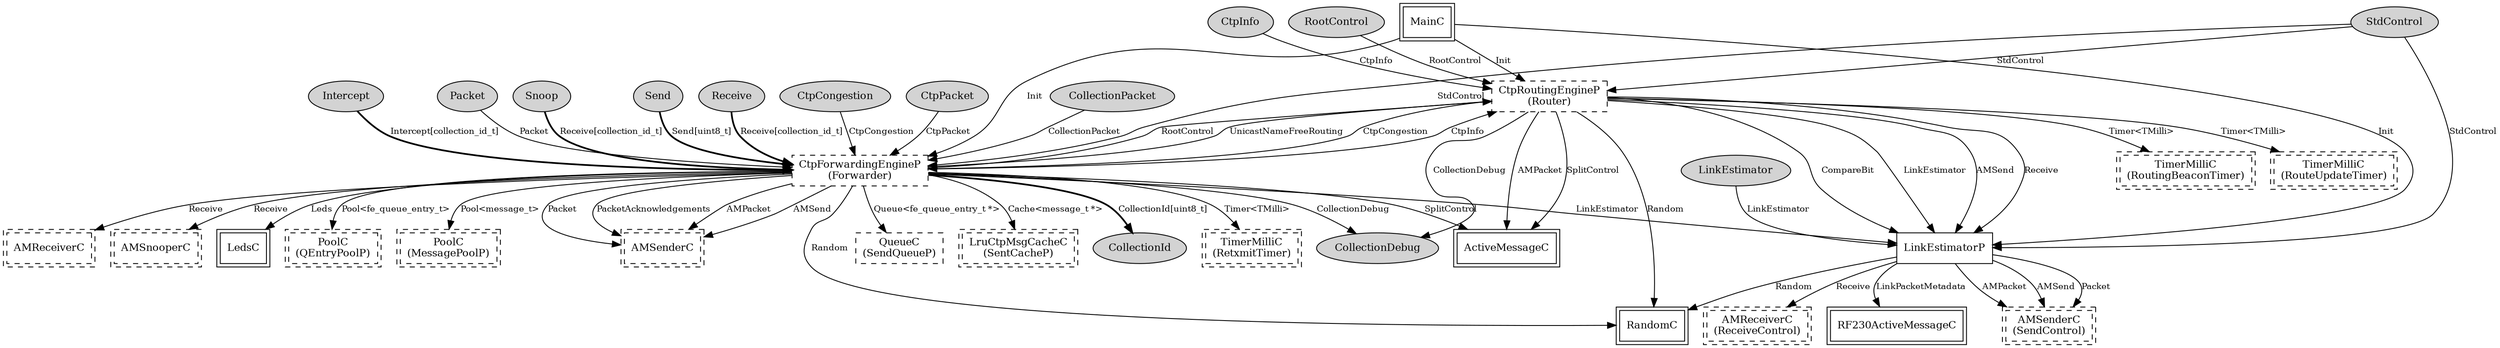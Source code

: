 digraph "tos.lib.net.ctp.CtpP" {
  n0x2ace82cd8020 [shape=ellipse, style=filled, label="RootControl", fontsize=12];
  "CtpP.Router" [fontsize=12, shape=box, style=dashed, label="CtpRoutingEngineP\n(Router)", URL="../chtml/tos.lib.net.ctp.CtpRoutingEngineP.html"];
  n0x2ace82cdf020 [shape=ellipse, style=filled, label="CollectionPacket", fontsize=12];
  "CtpP.Forwarder" [fontsize=12, shape=box, style=dashed, label="CtpForwardingEngineP\n(Forwarder)", URL="../chtml/tos.lib.net.ctp.CtpForwardingEngineP.html"];
  n0x2ace82cd2568 [shape=ellipse, style=filled, label="LinkEstimator", fontsize=12];
  "LinkEstimatorP" [fontsize=12, shape=box, URL="../chtml/tos.lib.net.4bitle.LinkEstimatorP.html"];
  n0x2ace82ce1d00 [shape=ellipse, style=filled, label="Intercept", fontsize=12];
  "CtpP.Forwarder" [fontsize=12, shape=box, style=dashed, label="CtpForwardingEngineP\n(Forwarder)", URL="../chtml/tos.lib.net.ctp.CtpForwardingEngineP.html"];
  n0x2ace82ce0328 [shape=ellipse, style=filled, label="Packet", fontsize=12];
  "CtpP.Forwarder" [fontsize=12, shape=box, style=dashed, label="CtpForwardingEngineP\n(Forwarder)", URL="../chtml/tos.lib.net.ctp.CtpForwardingEngineP.html"];
  n0x2ace82ce11c8 [shape=ellipse, style=filled, label="Snoop", fontsize=12];
  "CtpP.Forwarder" [fontsize=12, shape=box, style=dashed, label="CtpForwardingEngineP\n(Forwarder)", URL="../chtml/tos.lib.net.ctp.CtpForwardingEngineP.html"];
  n0x2ace82c8d3f0 [shape=ellipse, style=filled, label="Send", fontsize=12];
  "CtpP.Forwarder" [fontsize=12, shape=box, style=dashed, label="CtpForwardingEngineP\n(Forwarder)", URL="../chtml/tos.lib.net.ctp.CtpForwardingEngineP.html"];
  n0x2ace82cddb58 [shape=ellipse, style=filled, label="CtpInfo", fontsize=12];
  "CtpP.Router" [fontsize=12, shape=box, style=dashed, label="CtpRoutingEngineP\n(Router)", URL="../chtml/tos.lib.net.ctp.CtpRoutingEngineP.html"];
  n0x2ace82c8c560 [shape=ellipse, style=filled, label="Receive", fontsize=12];
  "CtpP.Forwarder" [fontsize=12, shape=box, style=dashed, label="CtpForwardingEngineP\n(Forwarder)", URL="../chtml/tos.lib.net.ctp.CtpForwardingEngineP.html"];
  n0x2ace82cd9788 [shape=ellipse, style=filled, label="CtpCongestion", fontsize=12];
  "CtpP.Forwarder" [fontsize=12, shape=box, style=dashed, label="CtpForwardingEngineP\n(Forwarder)", URL="../chtml/tos.lib.net.ctp.CtpForwardingEngineP.html"];
  n0x2ace82cdfdc0 [shape=ellipse, style=filled, label="CtpPacket", fontsize=12];
  "CtpP.Forwarder" [fontsize=12, shape=box, style=dashed, label="CtpForwardingEngineP\n(Forwarder)", URL="../chtml/tos.lib.net.ctp.CtpForwardingEngineP.html"];
  n0x2ace82c90720 [shape=ellipse, style=filled, label="StdControl", fontsize=12];
  "LinkEstimatorP" [fontsize=12, shape=box, URL="../chtml/tos.lib.net.4bitle.LinkEstimatorP.html"];
  "CtpP.Router" [fontsize=12, shape=box, style=dashed, label="CtpRoutingEngineP\n(Router)", URL="../chtml/tos.lib.net.ctp.CtpRoutingEngineP.html"];
  "CtpP.Forwarder" [fontsize=12, shape=box, style=dashed, label="CtpForwardingEngineP\n(Forwarder)", URL="../chtml/tos.lib.net.ctp.CtpForwardingEngineP.html"];
  "CtpP.Forwarder" [fontsize=12, shape=box, style=dashed, label="CtpForwardingEngineP\n(Forwarder)", URL="../chtml/tos.lib.net.ctp.CtpForwardingEngineP.html"];
  n0x2ace82cd1020 [shape=ellipse, style=filled, label="CollectionId", fontsize=12];
  "CtpP.Forwarder" [fontsize=12, shape=box, style=dashed, label="CtpForwardingEngineP\n(Forwarder)", URL="../chtml/tos.lib.net.ctp.CtpForwardingEngineP.html"];
  "CtpP.QEntryPoolP" [fontsize=12, shape=box,peripheries=2, style=dashed, label="PoolC\n(QEntryPoolP)", URL="../chtml/tos.system.PoolC.html"];
  "CtpP.Forwarder" [fontsize=12, shape=box, style=dashed, label="CtpForwardingEngineP\n(Forwarder)", URL="../chtml/tos.lib.net.ctp.CtpForwardingEngineP.html"];
  "CtpP.MessagePoolP" [fontsize=12, shape=box,peripheries=2, style=dashed, label="PoolC\n(MessagePoolP)", URL="../chtml/tos.system.PoolC.html"];
  "CtpP.Forwarder" [fontsize=12, shape=box, style=dashed, label="CtpForwardingEngineP\n(Forwarder)", URL="../chtml/tos.lib.net.ctp.CtpForwardingEngineP.html"];
  "CtpP.SendQueueP" [fontsize=12, shape=box, style=dashed, label="QueueC\n(SendQueueP)", URL="../chtml/tos.system.QueueC.html"];
  "CtpP.Forwarder" [fontsize=12, shape=box, style=dashed, label="CtpForwardingEngineP\n(Forwarder)", URL="../chtml/tos.lib.net.ctp.CtpForwardingEngineP.html"];
  "CtpP.SentCacheP" [fontsize=12, shape=box,peripheries=2, style=dashed, label="LruCtpMsgCacheC\n(SentCacheP)", URL="../chtml/tos.lib.net.ctp.LruCtpMsgCacheC.html"];
  "CtpP.Forwarder" [fontsize=12, shape=box, style=dashed, label="CtpForwardingEngineP\n(Forwarder)", URL="../chtml/tos.lib.net.ctp.CtpForwardingEngineP.html"];
  "MainC" [fontsize=12, shape=box,peripheries=2, URL="../chtml/tos.system.MainC.html"];
  "LinkEstimatorP" [fontsize=12, shape=box, URL="../chtml/tos.lib.net.4bitle.LinkEstimatorP.html"];
  "CtpP.Forwarder" [fontsize=12, shape=box, style=dashed, label="CtpForwardingEngineP\n(Forwarder)", URL="../chtml/tos.lib.net.ctp.CtpForwardingEngineP.html"];
  "CtpP.Router" [fontsize=12, shape=box, style=dashed, label="CtpRoutingEngineP\n(Router)", URL="../chtml/tos.lib.net.ctp.CtpRoutingEngineP.html"];
  "CtpP.Router" [fontsize=12, shape=box, style=dashed, label="CtpRoutingEngineP\n(Router)", URL="../chtml/tos.lib.net.ctp.CtpRoutingEngineP.html"];
  "LinkEstimatorP" [fontsize=12, shape=box, URL="../chtml/tos.lib.net.4bitle.LinkEstimatorP.html"];
  "CtpP.Router" [fontsize=12, shape=box, style=dashed, label="CtpRoutingEngineP\n(Router)", URL="../chtml/tos.lib.net.ctp.CtpRoutingEngineP.html"];
  "LinkEstimatorP" [fontsize=12, shape=box, URL="../chtml/tos.lib.net.4bitle.LinkEstimatorP.html"];
  "CtpP.Router" [fontsize=12, shape=box, style=dashed, label="CtpRoutingEngineP\n(Router)", URL="../chtml/tos.lib.net.ctp.CtpRoutingEngineP.html"];
  "CtpP.Router" [fontsize=12, shape=box, style=dashed, label="CtpRoutingEngineP\n(Router)", URL="../chtml/tos.lib.net.ctp.CtpRoutingEngineP.html"];
  "LinkEstimatorP" [fontsize=12, shape=box, URL="../chtml/tos.lib.net.4bitle.LinkEstimatorP.html"];
  "CtpP.Router" [fontsize=12, shape=box, style=dashed, label="CtpRoutingEngineP\n(Router)", URL="../chtml/tos.lib.net.ctp.CtpRoutingEngineP.html"];
  "ActiveMessageC" [fontsize=12, shape=box,peripheries=2, URL="../chtml/tos.platforms.iris.ActiveMessageC.html"];
  "CtpP.Router" [fontsize=12, shape=box, style=dashed, label="CtpRoutingEngineP\n(Router)", URL="../chtml/tos.lib.net.ctp.CtpRoutingEngineP.html"];
  "ActiveMessageC" [fontsize=12, shape=box,peripheries=2, URL="../chtml/tos.platforms.iris.ActiveMessageC.html"];
  "CtpP.Router" [fontsize=12, shape=box, style=dashed, label="CtpRoutingEngineP\n(Router)", URL="../chtml/tos.lib.net.ctp.CtpRoutingEngineP.html"];
  "CtpP.RoutingBeaconTimer" [fontsize=12, shape=box,peripheries=2, style=dashed, label="TimerMilliC\n(RoutingBeaconTimer)", URL="../chtml/tos.system.TimerMilliC.html"];
  "CtpP.Router" [fontsize=12, shape=box, style=dashed, label="CtpRoutingEngineP\n(Router)", URL="../chtml/tos.lib.net.ctp.CtpRoutingEngineP.html"];
  "CtpP.RouteUpdateTimer" [fontsize=12, shape=box,peripheries=2, style=dashed, label="TimerMilliC\n(RouteUpdateTimer)", URL="../chtml/tos.system.TimerMilliC.html"];
  "CtpP.Router" [fontsize=12, shape=box, style=dashed, label="CtpRoutingEngineP\n(Router)", URL="../chtml/tos.lib.net.ctp.CtpRoutingEngineP.html"];
  n0x2ace82cd1750 [shape=ellipse, style=filled, label="CollectionDebug", fontsize=12];
  "CtpP.Forwarder" [fontsize=12, shape=box, style=dashed, label="CtpForwardingEngineP\n(Forwarder)", URL="../chtml/tos.lib.net.ctp.CtpForwardingEngineP.html"];
  "CtpP.Forwarder" [fontsize=12, shape=box, style=dashed, label="CtpForwardingEngineP\n(Forwarder)", URL="../chtml/tos.lib.net.ctp.CtpForwardingEngineP.html"];
  "CtpP.Router" [fontsize=12, shape=box, style=dashed, label="CtpRoutingEngineP\n(Router)", URL="../chtml/tos.lib.net.ctp.CtpRoutingEngineP.html"];
  "CtpP.Forwarder" [fontsize=12, shape=box, style=dashed, label="CtpForwardingEngineP\n(Forwarder)", URL="../chtml/tos.lib.net.ctp.CtpForwardingEngineP.html"];
  "CtpP.RetxmitTimer" [fontsize=12, shape=box,peripheries=2, style=dashed, label="TimerMilliC\n(RetxmitTimer)", URL="../chtml/tos.system.TimerMilliC.html"];
  "CtpP.Router" [fontsize=12, shape=box, style=dashed, label="CtpRoutingEngineP\n(Router)", URL="../chtml/tos.lib.net.ctp.CtpRoutingEngineP.html"];
  "RandomC" [fontsize=12, shape=box,peripheries=2, URL="../chtml/tos.system.RandomC.html"];
  "CtpP.Forwarder" [fontsize=12, shape=box, style=dashed, label="CtpForwardingEngineP\n(Forwarder)", URL="../chtml/tos.lib.net.ctp.CtpForwardingEngineP.html"];
  "CtpP.Forwarder" [fontsize=12, shape=box, style=dashed, label="CtpForwardingEngineP\n(Forwarder)", URL="../chtml/tos.lib.net.ctp.CtpForwardingEngineP.html"];
  "CtpP.AMSenderC" [fontsize=12, shape=box,peripheries=2, style=dashed, label="AMSenderC", URL="../chtml/tos.system.AMSenderC.html"];
  "CtpP.Forwarder" [fontsize=12, shape=box, style=dashed, label="CtpForwardingEngineP\n(Forwarder)", URL="../chtml/tos.lib.net.ctp.CtpForwardingEngineP.html"];
  "CtpP.AMReceiverC" [fontsize=12, shape=box,peripheries=2, style=dashed, label="AMReceiverC", URL="../chtml/tos.system.AMReceiverC.html"];
  "CtpP.Forwarder" [fontsize=12, shape=box, style=dashed, label="CtpForwardingEngineP\n(Forwarder)", URL="../chtml/tos.lib.net.ctp.CtpForwardingEngineP.html"];
  "CtpP.AMSnooperC" [fontsize=12, shape=box,peripheries=2, style=dashed, label="AMSnooperC", URL="../chtml/tos.system.AMSnooperC.html"];
  "CtpP.Forwarder" [fontsize=12, shape=box, style=dashed, label="CtpForwardingEngineP\n(Forwarder)", URL="../chtml/tos.lib.net.ctp.CtpForwardingEngineP.html"];
  "CtpP.AMSenderC" [fontsize=12, shape=box,peripheries=2, style=dashed, label="AMSenderC", URL="../chtml/tos.system.AMSenderC.html"];
  "CtpP.Forwarder" [fontsize=12, shape=box, style=dashed, label="CtpForwardingEngineP\n(Forwarder)", URL="../chtml/tos.lib.net.ctp.CtpForwardingEngineP.html"];
  "CtpP.Forwarder" [fontsize=12, shape=box, style=dashed, label="CtpForwardingEngineP\n(Forwarder)", URL="../chtml/tos.lib.net.ctp.CtpForwardingEngineP.html"];
  "CtpP.Router" [fontsize=12, shape=box, style=dashed, label="CtpRoutingEngineP\n(Router)", URL="../chtml/tos.lib.net.ctp.CtpRoutingEngineP.html"];
  "CtpP.Forwarder" [fontsize=12, shape=box, style=dashed, label="CtpForwardingEngineP\n(Forwarder)", URL="../chtml/tos.lib.net.ctp.CtpForwardingEngineP.html"];
  "CtpP.Forwarder" [fontsize=12, shape=box, style=dashed, label="CtpForwardingEngineP\n(Forwarder)", URL="../chtml/tos.lib.net.ctp.CtpForwardingEngineP.html"];
  "CtpP.AMSenderC" [fontsize=12, shape=box,peripheries=2, style=dashed, label="AMSenderC", URL="../chtml/tos.system.AMSenderC.html"];
  "CtpP.Forwarder" [fontsize=12, shape=box, style=dashed, label="CtpForwardingEngineP\n(Forwarder)", URL="../chtml/tos.lib.net.ctp.CtpForwardingEngineP.html"];
  "CtpP.AMSenderC" [fontsize=12, shape=box,peripheries=2, style=dashed, label="AMSenderC", URL="../chtml/tos.system.AMSenderC.html"];
  "CtpP.Forwarder" [fontsize=12, shape=box, style=dashed, label="CtpForwardingEngineP\n(Forwarder)", URL="../chtml/tos.lib.net.ctp.CtpForwardingEngineP.html"];
  "LedsC" [fontsize=12, shape=box,peripheries=2, URL="../chtml/tos.system.LedsC.html"];
  "LinkEstimatorP" [fontsize=12, shape=box, URL="../chtml/tos.lib.net.4bitle.LinkEstimatorP.html"];
  "LinkEstimatorP" [fontsize=12, shape=box, URL="../chtml/tos.lib.net.4bitle.LinkEstimatorP.html"];
  "CtpP.SendControl" [fontsize=12, shape=box,peripheries=2, style=dashed, label="AMSenderC\n(SendControl)", URL="../chtml/tos.system.AMSenderC.html"];
  "LinkEstimatorP" [fontsize=12, shape=box, URL="../chtml/tos.lib.net.4bitle.LinkEstimatorP.html"];
  "CtpP.ReceiveControl" [fontsize=12, shape=box,peripheries=2, style=dashed, label="AMReceiverC\n(ReceiveControl)", URL="../chtml/tos.system.AMReceiverC.html"];
  "LinkEstimatorP" [fontsize=12, shape=box, URL="../chtml/tos.lib.net.4bitle.LinkEstimatorP.html"];
  "CtpP.SendControl" [fontsize=12, shape=box,peripheries=2, style=dashed, label="AMSenderC\n(SendControl)", URL="../chtml/tos.system.AMSenderC.html"];
  "LinkEstimatorP" [fontsize=12, shape=box, URL="../chtml/tos.lib.net.4bitle.LinkEstimatorP.html"];
  "CtpP.SendControl" [fontsize=12, shape=box,peripheries=2, style=dashed, label="AMSenderC\n(SendControl)", URL="../chtml/tos.system.AMSenderC.html"];
  "LinkEstimatorP" [fontsize=12, shape=box, URL="../chtml/tos.lib.net.4bitle.LinkEstimatorP.html"];
  "RF230ActiveMessageC" [fontsize=12, shape=box,peripheries=2, URL="../chtml/tos.chips.rf230.RF230ActiveMessageC.html"];
  "n0x2ace82cd8020" -> "CtpP.Router" [label="RootControl", URL="../ihtml/tos.lib.net.RootControl.html", fontsize=10];
  "n0x2ace82cdf020" -> "CtpP.Forwarder" [label="CollectionPacket", URL="../ihtml/tos.lib.net.CollectionPacket.html", fontsize=10];
  "n0x2ace82cd2568" -> "LinkEstimatorP" [label="LinkEstimator", URL="../ihtml/tos.lib.net.4bitle.LinkEstimator.html", fontsize=10];
  "n0x2ace82ce1d00" -> "CtpP.Forwarder" [label="Intercept[collection_id_t]", style=bold, URL="../ihtml/tos.interfaces.Intercept.html", fontsize=10];
  "n0x2ace82ce0328" -> "CtpP.Forwarder" [label="Packet", URL="../ihtml/tos.interfaces.Packet.html", fontsize=10];
  "n0x2ace82ce11c8" -> "CtpP.Forwarder" [label="Receive[collection_id_t]", style=bold, URL="../ihtml/tos.interfaces.Receive.html", fontsize=10];
  "n0x2ace82c8d3f0" -> "CtpP.Forwarder" [label="Send[uint8_t]", style=bold, URL="../ihtml/tos.interfaces.Send.html", fontsize=10];
  "n0x2ace82cddb58" -> "CtpP.Router" [label="CtpInfo", URL="../ihtml/tos.lib.net.ctp.CtpInfo.html", fontsize=10];
  "n0x2ace82c8c560" -> "CtpP.Forwarder" [label="Receive[collection_id_t]", style=bold, URL="../ihtml/tos.interfaces.Receive.html", fontsize=10];
  "n0x2ace82cd9788" -> "CtpP.Forwarder" [label="CtpCongestion", URL="../ihtml/tos.lib.net.ctp.CtpCongestion.html", fontsize=10];
  "n0x2ace82cdfdc0" -> "CtpP.Forwarder" [label="CtpPacket", URL="../ihtml/tos.lib.net.ctp.CtpPacket.html", fontsize=10];
  "n0x2ace82c90720" -> "LinkEstimatorP" [label="StdControl", URL="../ihtml/tos.interfaces.StdControl.html", fontsize=10];
  "n0x2ace82c90720" -> "CtpP.Router" [label="StdControl", URL="../ihtml/tos.interfaces.StdControl.html", fontsize=10];
  "n0x2ace82c90720" -> "CtpP.Forwarder" [label="StdControl", URL="../ihtml/tos.interfaces.StdControl.html", fontsize=10];
  "CtpP.Forwarder" -> "n0x2ace82cd1020" [label="CollectionId[uint8_t]", style=bold, URL="../ihtml/tos.lib.net.CollectionId.html", fontsize=10];
  "CtpP.Forwarder" -> "CtpP.QEntryPoolP" [label="Pool<fe_queue_entry_t>", URL="../ihtml/tos.interfaces.Pool.html", fontsize=10];
  "CtpP.Forwarder" -> "CtpP.MessagePoolP" [label="Pool<message_t>", URL="../ihtml/tos.interfaces.Pool.html", fontsize=10];
  "CtpP.Forwarder" -> "CtpP.SendQueueP" [label="Queue<fe_queue_entry_t *>", URL="../ihtml/tos.interfaces.Queue.html", fontsize=10];
  "CtpP.Forwarder" -> "CtpP.SentCacheP" [label="Cache<message_t *>", URL="../ihtml/tos.interfaces.Cache.html", fontsize=10];
  "CtpP.Forwarder" -> "LinkEstimatorP" [label="LinkEstimator", URL="../ihtml/tos.lib.net.4bitle.LinkEstimator.html", fontsize=10];
  "MainC" -> "LinkEstimatorP" [label="Init", URL="../ihtml/tos.interfaces.Init.html", fontsize=10];
  "MainC" -> "CtpP.Forwarder" [label="Init", URL="../ihtml/tos.interfaces.Init.html", fontsize=10];
  "MainC" -> "CtpP.Router" [label="Init", URL="../ihtml/tos.interfaces.Init.html", fontsize=10];
  "CtpP.Router" -> "LinkEstimatorP" [label="AMSend", URL="../ihtml/tos.interfaces.AMSend.html", fontsize=10];
  "CtpP.Router" -> "LinkEstimatorP" [label="Receive", URL="../ihtml/tos.interfaces.Receive.html", fontsize=10];
  "CtpP.Router" -> "LinkEstimatorP" [label="LinkEstimator", URL="../ihtml/tos.lib.net.4bitle.LinkEstimator.html", fontsize=10];
  "CtpP.Router" -> "LinkEstimatorP" [label="CompareBit", URL="../ihtml/tos.lib.net.ctp.CompareBit.html", fontsize=10];
  "CtpP.Router" -> "ActiveMessageC" [label="AMPacket", URL="../ihtml/tos.interfaces.AMPacket.html", fontsize=10];
  "CtpP.Router" -> "ActiveMessageC" [label="SplitControl", URL="../ihtml/tos.interfaces.SplitControl.html", fontsize=10];
  "CtpP.Router" -> "CtpP.RoutingBeaconTimer" [label="Timer<TMilli>", URL="../ihtml/tos.lib.timer.Timer.html", fontsize=10];
  "CtpP.Router" -> "CtpP.RouteUpdateTimer" [label="Timer<TMilli>", URL="../ihtml/tos.lib.timer.Timer.html", fontsize=10];
  "CtpP.Router" -> "n0x2ace82cd1750" [label="CollectionDebug", URL="../ihtml/tos.lib.net.CollectionDebug.html", fontsize=10];
  "CtpP.Forwarder" -> "n0x2ace82cd1750" [label="CollectionDebug", URL="../ihtml/tos.lib.net.CollectionDebug.html", fontsize=10];
  "CtpP.Forwarder" -> "CtpP.Router" [label="CtpInfo", URL="../ihtml/tos.lib.net.ctp.CtpInfo.html", fontsize=10];
  "CtpP.Router" -> "CtpP.Forwarder" [label="CtpCongestion", URL="../ihtml/tos.lib.net.ctp.CtpCongestion.html", fontsize=10];
  "CtpP.Forwarder" -> "CtpP.RetxmitTimer" [label="Timer<TMilli>", URL="../ihtml/tos.lib.timer.Timer.html", fontsize=10];
  "CtpP.Router" -> "RandomC" [label="Random", URL="../ihtml/tos.interfaces.Random.html", fontsize=10];
  "CtpP.Forwarder" -> "RandomC" [label="Random", URL="../ihtml/tos.interfaces.Random.html", fontsize=10];
  "CtpP.Forwarder" -> "CtpP.AMSenderC" [label="AMSend", URL="../ihtml/tos.interfaces.AMSend.html", fontsize=10];
  "CtpP.Forwarder" -> "CtpP.AMReceiverC" [label="Receive", URL="../ihtml/tos.interfaces.Receive.html", fontsize=10];
  "CtpP.Forwarder" -> "CtpP.AMSnooperC" [label="Receive", URL="../ihtml/tos.interfaces.Receive.html", fontsize=10];
  "CtpP.Forwarder" -> "CtpP.AMSenderC" [label="Packet", URL="../ihtml/tos.interfaces.Packet.html", fontsize=10];
  "CtpP.Forwarder" -> "CtpP.Router" [label="RootControl", URL="../ihtml/tos.lib.net.RootControl.html", fontsize=10];
  "CtpP.Forwarder" -> "CtpP.Router" [label="UnicastNameFreeRouting", URL="../ihtml/tos.lib.net.UnicastNameFreeRouting.html", fontsize=10];
  "CtpP.Forwarder" -> "ActiveMessageC" [label="SplitControl", URL="../ihtml/tos.interfaces.SplitControl.html", fontsize=10];
  "CtpP.Forwarder" -> "CtpP.AMSenderC" [label="PacketAcknowledgements", URL="../ihtml/tos.interfaces.PacketAcknowledgements.html", fontsize=10];
  "CtpP.Forwarder" -> "CtpP.AMSenderC" [label="AMPacket", URL="../ihtml/tos.interfaces.AMPacket.html", fontsize=10];
  "CtpP.Forwarder" -> "LedsC" [label="Leds", URL="../ihtml/tos.interfaces.Leds.html", fontsize=10];
  "LinkEstimatorP" -> "RandomC" [label="Random", URL="../ihtml/tos.interfaces.Random.html", fontsize=10];
  "LinkEstimatorP" -> "CtpP.SendControl" [label="AMSend", URL="../ihtml/tos.interfaces.AMSend.html", fontsize=10];
  "LinkEstimatorP" -> "CtpP.ReceiveControl" [label="Receive", URL="../ihtml/tos.interfaces.Receive.html", fontsize=10];
  "LinkEstimatorP" -> "CtpP.SendControl" [label="Packet", URL="../ihtml/tos.interfaces.Packet.html", fontsize=10];
  "LinkEstimatorP" -> "CtpP.SendControl" [label="AMPacket", URL="../ihtml/tos.interfaces.AMPacket.html", fontsize=10];
  "LinkEstimatorP" -> "RF230ActiveMessageC" [label="LinkPacketMetadata", URL="../ihtml/tos.interfaces.LinkPacketMetadata.html", fontsize=10];
}
